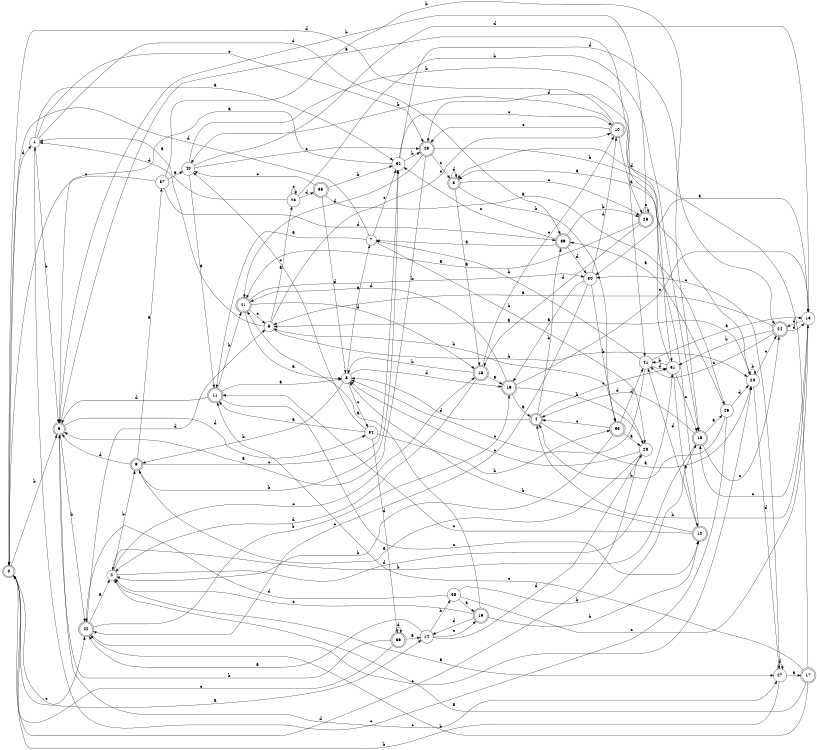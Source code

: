 digraph n34_10 {
__start0 [label="" shape="none"];

rankdir=LR;
size="8,5";

s0 [style="rounded,filled", color="black", fillcolor="white" shape="doublecircle", label="0"];
s1 [style="filled", color="black", fillcolor="white" shape="circle", label="1"];
s2 [style="filled", color="black", fillcolor="white" shape="circle", label="2"];
s3 [style="rounded,filled", color="black", fillcolor="white" shape="doublecircle", label="3"];
s4 [style="rounded,filled", color="black", fillcolor="white" shape="doublecircle", label="4"];
s5 [style="filled", color="black", fillcolor="white" shape="circle", label="5"];
s6 [style="rounded,filled", color="black", fillcolor="white" shape="doublecircle", label="6"];
s7 [style="filled", color="black", fillcolor="white" shape="circle", label="7"];
s8 [style="filled", color="black", fillcolor="white" shape="circle", label="8"];
s9 [style="rounded,filled", color="black", fillcolor="white" shape="doublecircle", label="9"];
s10 [style="rounded,filled", color="black", fillcolor="white" shape="doublecircle", label="10"];
s11 [style="rounded,filled", color="black", fillcolor="white" shape="doublecircle", label="11"];
s12 [style="rounded,filled", color="black", fillcolor="white" shape="doublecircle", label="12"];
s13 [style="filled", color="black", fillcolor="white" shape="circle", label="13"];
s14 [style="filled", color="black", fillcolor="white" shape="circle", label="14"];
s15 [style="rounded,filled", color="black", fillcolor="white" shape="doublecircle", label="15"];
s16 [style="rounded,filled", color="black", fillcolor="white" shape="doublecircle", label="16"];
s17 [style="rounded,filled", color="black", fillcolor="white" shape="doublecircle", label="17"];
s18 [style="rounded,filled", color="black", fillcolor="white" shape="doublecircle", label="18"];
s19 [style="rounded,filled", color="black", fillcolor="white" shape="doublecircle", label="19"];
s20 [style="filled", color="black", fillcolor="white" shape="circle", label="20"];
s21 [style="rounded,filled", color="black", fillcolor="white" shape="doublecircle", label="21"];
s22 [style="rounded,filled", color="black", fillcolor="white" shape="doublecircle", label="22"];
s23 [style="filled", color="black", fillcolor="white" shape="circle", label="23"];
s24 [style="rounded,filled", color="black", fillcolor="white" shape="doublecircle", label="24"];
s25 [style="rounded,filled", color="black", fillcolor="white" shape="doublecircle", label="25"];
s26 [style="filled", color="black", fillcolor="white" shape="circle", label="26"];
s27 [style="filled", color="black", fillcolor="white" shape="circle", label="27"];
s28 [style="filled", color="black", fillcolor="white" shape="circle", label="28"];
s29 [style="rounded,filled", color="black", fillcolor="white" shape="doublecircle", label="29"];
s30 [style="filled", color="black", fillcolor="white" shape="circle", label="30"];
s31 [style="filled", color="black", fillcolor="white" shape="circle", label="31"];
s32 [style="filled", color="black", fillcolor="white" shape="circle", label="32"];
s33 [style="rounded,filled", color="black", fillcolor="white" shape="doublecircle", label="33"];
s34 [style="filled", color="black", fillcolor="white" shape="circle", label="34"];
s35 [style="rounded,filled", color="black", fillcolor="white" shape="doublecircle", label="35"];
s36 [style="rounded,filled", color="black", fillcolor="white" shape="doublecircle", label="36"];
s37 [style="filled", color="black", fillcolor="white" shape="circle", label="37"];
s38 [style="filled", color="black", fillcolor="white" shape="circle", label="38"];
s39 [style="rounded,filled", color="black", fillcolor="white" shape="doublecircle", label="39"];
s40 [style="filled", color="black", fillcolor="white" shape="circle", label="40"];
s41 [style="filled", color="black", fillcolor="white" shape="circle", label="41"];
s0 -> s14 [label="a"];
s0 -> s6 [label="b"];
s0 -> s22 [label="c"];
s0 -> s1 [label="d"];
s1 -> s32 [label="a"];
s1 -> s6 [label="b"];
s1 -> s29 [label="c"];
s1 -> s39 [label="d"];
s2 -> s27 [label="a"];
s2 -> s9 [label="b"];
s2 -> s18 [label="c"];
s2 -> s31 [label="d"];
s3 -> s18 [label="a"];
s3 -> s33 [label="b"];
s3 -> s25 [label="c"];
s3 -> s3 [label="d"];
s4 -> s20 [label="a"];
s4 -> s39 [label="b"];
s4 -> s31 [label="c"];
s4 -> s8 [label="d"];
s5 -> s23 [label="a"];
s5 -> s20 [label="b"];
s5 -> s10 [label="c"];
s5 -> s1 [label="d"];
s6 -> s41 [label="a"];
s6 -> s22 [label="b"];
s6 -> s27 [label="c"];
s6 -> s34 [label="d"];
s7 -> s11 [label="a"];
s7 -> s28 [label="b"];
s7 -> s32 [label="c"];
s7 -> s0 [label="d"];
s8 -> s7 [label="a"];
s8 -> s9 [label="b"];
s8 -> s34 [label="c"];
s8 -> s19 [label="d"];
s9 -> s37 [label="a"];
s9 -> s32 [label="b"];
s9 -> s32 [label="c"];
s9 -> s6 [label="d"];
s10 -> s25 [label="a"];
s10 -> s40 [label="b"];
s10 -> s29 [label="c"];
s10 -> s0 [label="d"];
s11 -> s8 [label="a"];
s11 -> s21 [label="b"];
s11 -> s12 [label="c"];
s11 -> s6 [label="d"];
s12 -> s3 [label="a"];
s12 -> s8 [label="b"];
s12 -> s11 [label="c"];
s12 -> s41 [label="d"];
s13 -> s30 [label="a"];
s13 -> s4 [label="b"];
s13 -> s15 [label="c"];
s13 -> s24 [label="d"];
s14 -> s22 [label="a"];
s14 -> s38 [label="b"];
s14 -> s16 [label="c"];
s14 -> s28 [label="d"];
s15 -> s26 [label="a"];
s15 -> s2 [label="b"];
s15 -> s24 [label="c"];
s15 -> s4 [label="d"];
s16 -> s21 [label="a"];
s16 -> s12 [label="b"];
s16 -> s2 [label="c"];
s16 -> s14 [label="d"];
s17 -> s2 [label="a"];
s17 -> s22 [label="b"];
s17 -> s11 [label="c"];
s17 -> s3 [label="d"];
s18 -> s19 [label="a"];
s18 -> s8 [label="b"];
s18 -> s10 [label="c"];
s18 -> s2 [label="d"];
s19 -> s4 [label="a"];
s19 -> s28 [label="b"];
s19 -> s13 [label="c"];
s19 -> s21 [label="d"];
s20 -> s5 [label="a"];
s20 -> s20 [label="b"];
s20 -> s24 [label="c"];
s20 -> s27 [label="d"];
s21 -> s8 [label="a"];
s21 -> s30 [label="b"];
s21 -> s5 [label="c"];
s21 -> s18 [label="d"];
s22 -> s2 [label="a"];
s22 -> s19 [label="b"];
s22 -> s20 [label="c"];
s22 -> s5 [label="d"];
s23 -> s1 [label="a"];
s23 -> s15 [label="b"];
s23 -> s23 [label="c"];
s23 -> s35 [label="d"];
s24 -> s5 [label="a"];
s24 -> s31 [label="b"];
s24 -> s41 [label="c"];
s24 -> s13 [label="d"];
s25 -> s21 [label="a"];
s25 -> s6 [label="b"];
s25 -> s25 [label="c"];
s25 -> s18 [label="d"];
s26 -> s39 [label="a"];
s26 -> s4 [label="b"];
s26 -> s1 [label="c"];
s26 -> s20 [label="d"];
s27 -> s17 [label="a"];
s27 -> s0 [label="b"];
s27 -> s30 [label="c"];
s27 -> s27 [label="d"];
s28 -> s9 [label="a"];
s28 -> s5 [label="b"];
s28 -> s8 [label="c"];
s28 -> s0 [label="d"];
s29 -> s6 [label="a"];
s29 -> s20 [label="b"];
s29 -> s3 [label="c"];
s29 -> s21 [label="d"];
s30 -> s19 [label="a"];
s30 -> s33 [label="b"];
s30 -> s22 [label="c"];
s30 -> s10 [label="d"];
s31 -> s12 [label="a"];
s31 -> s41 [label="b"];
s31 -> s15 [label="c"];
s31 -> s29 [label="d"];
s32 -> s6 [label="a"];
s32 -> s29 [label="b"];
s32 -> s10 [label="c"];
s32 -> s24 [label="d"];
s33 -> s28 [label="a"];
s33 -> s2 [label="b"];
s33 -> s4 [label="c"];
s33 -> s41 [label="d"];
s34 -> s11 [label="a"];
s34 -> s33 [label="b"];
s34 -> s40 [label="c"];
s34 -> s36 [label="d"];
s35 -> s26 [label="a"];
s35 -> s32 [label="b"];
s35 -> s40 [label="c"];
s35 -> s8 [label="d"];
s36 -> s14 [label="a"];
s36 -> s6 [label="b"];
s36 -> s0 [label="c"];
s36 -> s36 [label="d"];
s37 -> s40 [label="a"];
s37 -> s15 [label="b"];
s37 -> s0 [label="c"];
s37 -> s39 [label="d"];
s38 -> s16 [label="a"];
s38 -> s15 [label="b"];
s38 -> s13 [label="c"];
s38 -> s22 [label="d"];
s39 -> s7 [label="a"];
s39 -> s25 [label="b"];
s39 -> s32 [label="c"];
s39 -> s30 [label="d"];
s40 -> s11 [label="a"];
s40 -> s31 [label="b"];
s40 -> s29 [label="c"];
s40 -> s13 [label="d"];
s41 -> s13 [label="a"];
s41 -> s7 [label="b"];
s41 -> s8 [label="c"];
s41 -> s31 [label="d"];

}